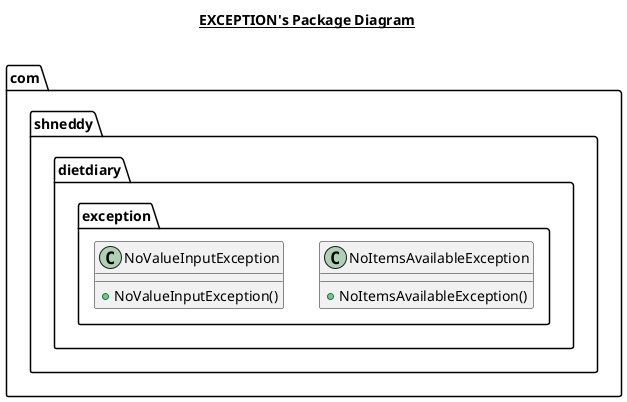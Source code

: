 @startuml

title __EXCEPTION's Package Diagram__\n

  package com.shneddy.dietdiary {
    package com.shneddy.dietdiary.exception {
      class NoItemsAvailableException {
          + NoItemsAvailableException()
      }
    }
  }
  

  package com.shneddy.dietdiary {
    package com.shneddy.dietdiary.exception {
      class NoValueInputException {
          + NoValueInputException()
      }
    }
  }

@enduml
